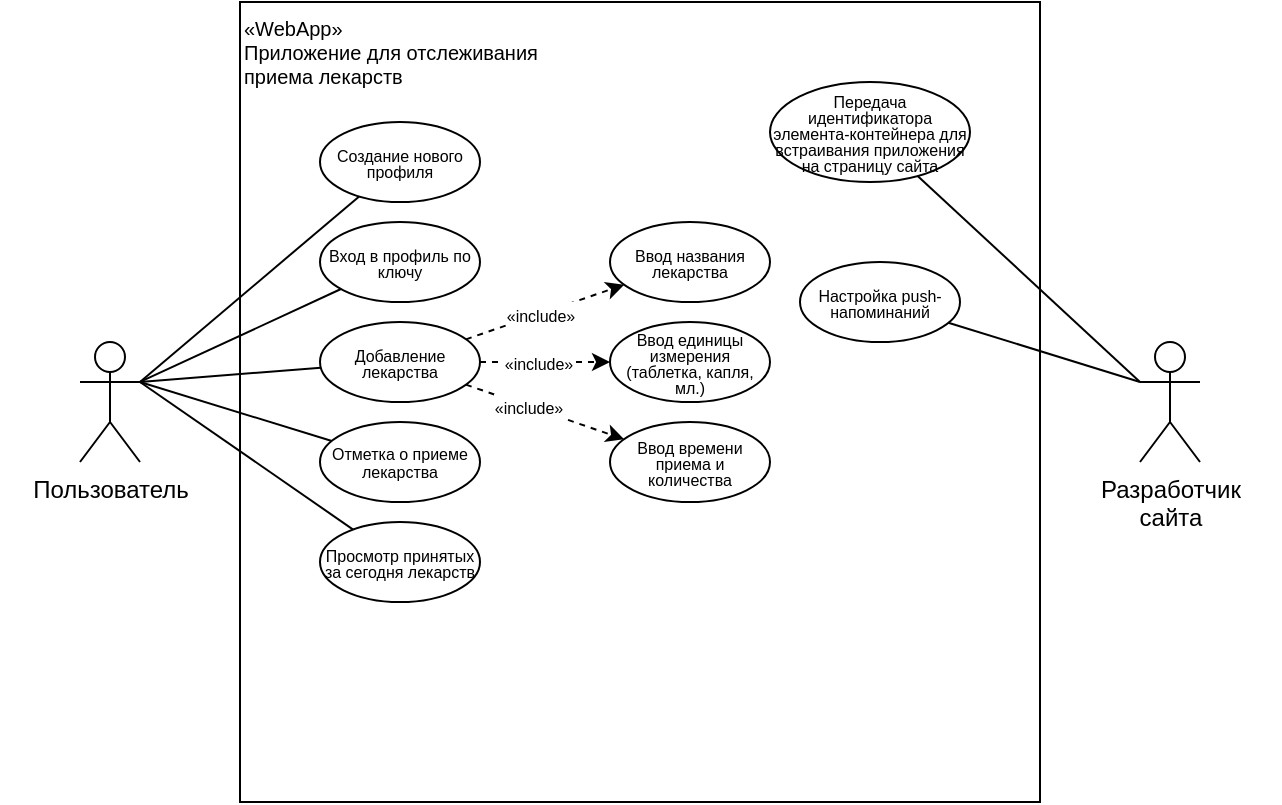 <mxfile version="22.1.5" type="device">
  <diagram name="Page-1" id="zW-MgHXihvFappo9nlR7">
    <mxGraphModel dx="1434" dy="743" grid="1" gridSize="10" guides="1" tooltips="1" connect="1" arrows="1" fold="1" page="1" pageScale="1" pageWidth="850" pageHeight="1100" math="0" shadow="0">
      <root>
        <mxCell id="0" />
        <mxCell id="1" parent="0" />
        <mxCell id="HAJf89q4UvbYXRyasf8V-5" value="" style="rounded=0;whiteSpace=wrap;html=1;strokeColor=none;" vertex="1" parent="1">
          <mxGeometry width="640" height="400" as="geometry" />
        </mxCell>
        <mxCell id="HAJf89q4UvbYXRyasf8V-1" value="" style="rounded=0;whiteSpace=wrap;html=1;" vertex="1" parent="1">
          <mxGeometry x="120" width="400" height="400" as="geometry" />
        </mxCell>
        <mxCell id="HAJf89q4UvbYXRyasf8V-2" value="&lt;div&gt;Пользователь&lt;/div&gt;" style="shape=umlActor;verticalLabelPosition=bottom;verticalAlign=top;html=1;" vertex="1" parent="1">
          <mxGeometry x="40" y="170" width="30" height="60" as="geometry" />
        </mxCell>
        <mxCell id="HAJf89q4UvbYXRyasf8V-3" value="&lt;div&gt;Разработчик&lt;/div&gt;&lt;div&gt;сайта&lt;br&gt;&lt;/div&gt;" style="shape=umlActor;verticalLabelPosition=bottom;verticalAlign=top;html=1;" vertex="1" parent="1">
          <mxGeometry x="570" y="170" width="30" height="60" as="geometry" />
        </mxCell>
        <mxCell id="HAJf89q4UvbYXRyasf8V-4" value="&lt;div align=&quot;left&quot; style=&quot;font-size: 10px;&quot;&gt;&lt;font style=&quot;font-size: 10px;&quot;&gt;«WebApp»&lt;/font&gt;&lt;/div&gt;&lt;div align=&quot;left&quot; style=&quot;font-size: 10px;&quot;&gt;&lt;font style=&quot;font-size: 10px;&quot;&gt;Приложение для  отслеживания приема лекарств&lt;font style=&quot;font-size: 10px;&quot;&gt;&lt;br&gt;&lt;/font&gt;&lt;/font&gt;&lt;/div&gt;" style="text;html=1;strokeColor=none;fillColor=none;align=left;verticalAlign=middle;whiteSpace=wrap;rounded=0;" vertex="1" parent="1">
          <mxGeometry x="120" width="160" height="50" as="geometry" />
        </mxCell>
        <mxCell id="HAJf89q4UvbYXRyasf8V-9" value="&lt;p style=&quot;line-height: 50%;&quot;&gt;&lt;font style=&quot;font-size: 8px;&quot;&gt;Создание нового профиля&lt;br&gt;&lt;/font&gt;&lt;/p&gt;" style="ellipse;whiteSpace=wrap;html=1;" vertex="1" parent="1">
          <mxGeometry x="160" y="60" width="80" height="40" as="geometry" />
        </mxCell>
        <mxCell id="HAJf89q4UvbYXRyasf8V-10" value="&lt;p style=&quot;line-height: 50%;&quot;&gt;&lt;font style=&quot;font-size: 8px;&quot;&gt;Вход в профиль по ключу&lt;br&gt;&lt;/font&gt;&lt;/p&gt;" style="ellipse;whiteSpace=wrap;html=1;" vertex="1" parent="1">
          <mxGeometry x="160" y="110" width="80" height="40" as="geometry" />
        </mxCell>
        <mxCell id="HAJf89q4UvbYXRyasf8V-11" value="&lt;p style=&quot;line-height: 50%;&quot;&gt;&lt;font style=&quot;font-size: 8px;&quot;&gt;Ввод названия лекарства&lt;br&gt;&lt;/font&gt;&lt;/p&gt;" style="ellipse;whiteSpace=wrap;html=1;" vertex="1" parent="1">
          <mxGeometry x="305" y="110" width="80" height="40" as="geometry" />
        </mxCell>
        <mxCell id="HAJf89q4UvbYXRyasf8V-12" value="&lt;p style=&quot;line-height: 50%;&quot;&gt;&lt;font style=&quot;font-size: 8px;&quot;&gt;Ввод единицы измерения (таблетка, капля, мл.)&lt;br&gt;&lt;/font&gt;&lt;/p&gt;" style="ellipse;whiteSpace=wrap;html=1;" vertex="1" parent="1">
          <mxGeometry x="305" y="160" width="80" height="40" as="geometry" />
        </mxCell>
        <mxCell id="HAJf89q4UvbYXRyasf8V-13" value="&lt;p style=&quot;line-height: 50%;&quot;&gt;&lt;font style=&quot;font-size: 8px;&quot;&gt;Ввод времени приема и количества&lt;/font&gt;&lt;/p&gt;" style="ellipse;whiteSpace=wrap;html=1;" vertex="1" parent="1">
          <mxGeometry x="305" y="210" width="80" height="40" as="geometry" />
        </mxCell>
        <mxCell id="HAJf89q4UvbYXRyasf8V-15" value="&lt;p style=&quot;line-height: 50%;&quot;&gt;&lt;font style=&quot;font-size: 8px;&quot;&gt;Добавление лекарства&lt;/font&gt;&lt;/p&gt;" style="ellipse;whiteSpace=wrap;html=1;" vertex="1" parent="1">
          <mxGeometry x="160" y="160" width="80" height="40" as="geometry" />
        </mxCell>
        <mxCell id="HAJf89q4UvbYXRyasf8V-19" value="" style="html=1;labelBackgroundColor=#ffffff;startArrow=none;startFill=0;startSize=6;endArrow=classic;endFill=1;endSize=6;jettySize=auto;orthogonalLoop=1;strokeWidth=1;dashed=1;fontSize=14;rounded=0;" edge="1" parent="1" source="HAJf89q4UvbYXRyasf8V-15" target="HAJf89q4UvbYXRyasf8V-11">
          <mxGeometry width="60" height="60" relative="1" as="geometry">
            <mxPoint x="360" y="280" as="sourcePoint" />
            <mxPoint x="420" y="220" as="targetPoint" />
          </mxGeometry>
        </mxCell>
        <mxCell id="HAJf89q4UvbYXRyasf8V-28" value="&lt;font style=&quot;font-size: 8px;&quot;&gt;«include»&lt;/font&gt;" style="edgeLabel;html=1;align=center;verticalAlign=middle;resizable=0;points=[];" vertex="1" connectable="0" parent="HAJf89q4UvbYXRyasf8V-19">
          <mxGeometry x="-0.074" relative="1" as="geometry">
            <mxPoint as="offset" />
          </mxGeometry>
        </mxCell>
        <mxCell id="HAJf89q4UvbYXRyasf8V-22" value="" style="html=1;labelBackgroundColor=#ffffff;startArrow=none;startFill=0;startSize=6;endArrow=classic;endFill=1;endSize=6;jettySize=auto;orthogonalLoop=1;strokeWidth=1;dashed=1;fontSize=14;rounded=0;" edge="1" parent="1" source="HAJf89q4UvbYXRyasf8V-15" target="HAJf89q4UvbYXRyasf8V-12">
          <mxGeometry width="60" height="60" relative="1" as="geometry">
            <mxPoint x="360" y="280" as="sourcePoint" />
            <mxPoint x="420" y="220" as="targetPoint" />
          </mxGeometry>
        </mxCell>
        <mxCell id="HAJf89q4UvbYXRyasf8V-27" value="&lt;font style=&quot;font-size: 8px;&quot;&gt;«include»&lt;/font&gt;" style="edgeLabel;html=1;align=center;verticalAlign=middle;resizable=0;points=[];" vertex="1" connectable="0" parent="HAJf89q4UvbYXRyasf8V-22">
          <mxGeometry x="-0.118" relative="1" as="geometry">
            <mxPoint as="offset" />
          </mxGeometry>
        </mxCell>
        <mxCell id="HAJf89q4UvbYXRyasf8V-23" value="" style="html=1;labelBackgroundColor=#ffffff;startArrow=none;startFill=0;startSize=6;endArrow=classic;endFill=1;endSize=6;jettySize=auto;orthogonalLoop=1;strokeWidth=1;dashed=1;fontSize=14;rounded=0;" edge="1" parent="1" source="HAJf89q4UvbYXRyasf8V-15" target="HAJf89q4UvbYXRyasf8V-13">
          <mxGeometry width="60" height="60" relative="1" as="geometry">
            <mxPoint x="360" y="280" as="sourcePoint" />
            <mxPoint x="420" y="220" as="targetPoint" />
          </mxGeometry>
        </mxCell>
        <mxCell id="HAJf89q4UvbYXRyasf8V-24" value="&lt;font style=&quot;font-size: 8px;&quot;&gt;«include»&lt;/font&gt;" style="edgeLabel;html=1;align=center;verticalAlign=middle;resizable=0;points=[];" vertex="1" connectable="0" parent="HAJf89q4UvbYXRyasf8V-23">
          <mxGeometry x="-0.208" relative="1" as="geometry">
            <mxPoint as="offset" />
          </mxGeometry>
        </mxCell>
        <mxCell id="HAJf89q4UvbYXRyasf8V-29" value="" style="endArrow=none;html=1;rounded=0;exitX=1;exitY=0.333;exitDx=0;exitDy=0;exitPerimeter=0;" edge="1" parent="1" source="HAJf89q4UvbYXRyasf8V-2" target="HAJf89q4UvbYXRyasf8V-9">
          <mxGeometry width="50" height="50" relative="1" as="geometry">
            <mxPoint x="360" y="270" as="sourcePoint" />
            <mxPoint x="410" y="220" as="targetPoint" />
          </mxGeometry>
        </mxCell>
        <mxCell id="HAJf89q4UvbYXRyasf8V-30" value="" style="endArrow=none;html=1;rounded=0;exitX=1;exitY=0.333;exitDx=0;exitDy=0;exitPerimeter=0;" edge="1" parent="1" source="HAJf89q4UvbYXRyasf8V-2" target="HAJf89q4UvbYXRyasf8V-10">
          <mxGeometry width="50" height="50" relative="1" as="geometry">
            <mxPoint x="360" y="270" as="sourcePoint" />
            <mxPoint x="410" y="220" as="targetPoint" />
          </mxGeometry>
        </mxCell>
        <mxCell id="HAJf89q4UvbYXRyasf8V-31" value="" style="endArrow=none;html=1;rounded=0;exitX=1;exitY=0.333;exitDx=0;exitDy=0;exitPerimeter=0;" edge="1" parent="1" source="HAJf89q4UvbYXRyasf8V-2" target="HAJf89q4UvbYXRyasf8V-15">
          <mxGeometry width="50" height="50" relative="1" as="geometry">
            <mxPoint x="360" y="270" as="sourcePoint" />
            <mxPoint x="410" y="220" as="targetPoint" />
          </mxGeometry>
        </mxCell>
        <mxCell id="HAJf89q4UvbYXRyasf8V-33" value="&lt;p style=&quot;line-height: 59%;&quot;&gt;&lt;font style=&quot;font-size: 8px;&quot;&gt;Отметка о приеме лекарства&lt;br&gt;&lt;/font&gt;&lt;/p&gt;" style="ellipse;whiteSpace=wrap;html=1;" vertex="1" parent="1">
          <mxGeometry x="160" y="210" width="80" height="40" as="geometry" />
        </mxCell>
        <mxCell id="HAJf89q4UvbYXRyasf8V-34" value="" style="endArrow=none;html=1;rounded=0;entryX=1;entryY=0.333;entryDx=0;entryDy=0;entryPerimeter=0;" edge="1" parent="1" source="HAJf89q4UvbYXRyasf8V-33" target="HAJf89q4UvbYXRyasf8V-2">
          <mxGeometry width="50" height="50" relative="1" as="geometry">
            <mxPoint x="290" y="240" as="sourcePoint" />
            <mxPoint x="340" y="190" as="targetPoint" />
          </mxGeometry>
        </mxCell>
        <mxCell id="HAJf89q4UvbYXRyasf8V-35" value="" style="endArrow=none;html=1;rounded=0;entryX=1;entryY=0.333;entryDx=0;entryDy=0;entryPerimeter=0;" edge="1" parent="1" source="HAJf89q4UvbYXRyasf8V-38" target="HAJf89q4UvbYXRyasf8V-2">
          <mxGeometry width="50" height="50" relative="1" as="geometry">
            <mxPoint x="290" y="240" as="sourcePoint" />
            <mxPoint x="340" y="190" as="targetPoint" />
          </mxGeometry>
        </mxCell>
        <mxCell id="HAJf89q4UvbYXRyasf8V-38" value="&lt;p style=&quot;line-height: 50%;&quot;&gt;&lt;font style=&quot;font-size: 8px;&quot;&gt;Просмотр принятых за сегодня лекарств&lt;br&gt;&lt;/font&gt;&lt;/p&gt;" style="ellipse;whiteSpace=wrap;html=1;" vertex="1" parent="1">
          <mxGeometry x="160" y="260" width="80" height="40" as="geometry" />
        </mxCell>
        <mxCell id="HAJf89q4UvbYXRyasf8V-42" value="&lt;p style=&quot;line-height: 50%;&quot;&gt;&lt;font style=&quot;font-size: 8px;&quot;&gt;Передача идентификатора элемента-контейнера для встраивания приложения на страницу сайта&lt;br&gt;&lt;/font&gt;&lt;/p&gt;" style="ellipse;whiteSpace=wrap;html=1;" vertex="1" parent="1">
          <mxGeometry x="385" y="40" width="100" height="50" as="geometry" />
        </mxCell>
        <mxCell id="HAJf89q4UvbYXRyasf8V-44" value="" style="endArrow=none;html=1;rounded=0;entryX=0;entryY=0.333;entryDx=0;entryDy=0;entryPerimeter=0;" edge="1" parent="1" source="HAJf89q4UvbYXRyasf8V-42" target="HAJf89q4UvbYXRyasf8V-3">
          <mxGeometry width="50" height="50" relative="1" as="geometry">
            <mxPoint x="440" y="180" as="sourcePoint" />
            <mxPoint x="490" y="130" as="targetPoint" />
          </mxGeometry>
        </mxCell>
        <mxCell id="HAJf89q4UvbYXRyasf8V-45" value="&lt;p style=&quot;line-height: 50%;&quot;&gt;&lt;font style=&quot;font-size: 8px;&quot;&gt;Настройка push-напоминаний&lt;br&gt;&lt;/font&gt;&lt;/p&gt;" style="ellipse;whiteSpace=wrap;html=1;" vertex="1" parent="1">
          <mxGeometry x="400" y="130" width="80" height="40" as="geometry" />
        </mxCell>
        <mxCell id="HAJf89q4UvbYXRyasf8V-46" value="" style="endArrow=none;html=1;rounded=0;exitX=0;exitY=0.333;exitDx=0;exitDy=0;exitPerimeter=0;" edge="1" parent="1" source="HAJf89q4UvbYXRyasf8V-3" target="HAJf89q4UvbYXRyasf8V-45">
          <mxGeometry width="50" height="50" relative="1" as="geometry">
            <mxPoint x="440" y="240" as="sourcePoint" />
            <mxPoint x="490" y="190" as="targetPoint" />
          </mxGeometry>
        </mxCell>
      </root>
    </mxGraphModel>
  </diagram>
</mxfile>
